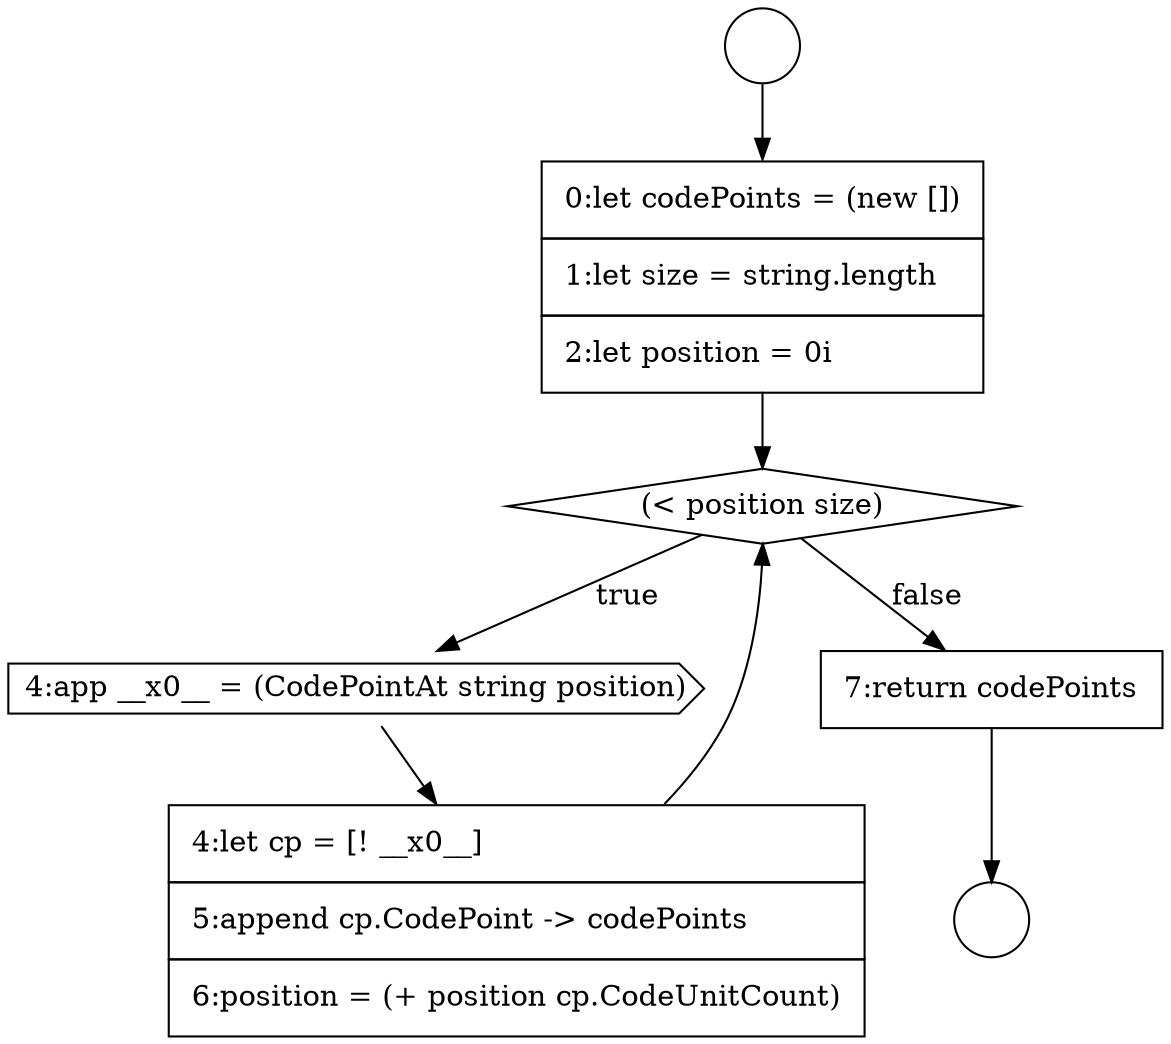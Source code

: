 digraph {
  node3588 [shape=circle label=" " color="black" fillcolor="white" style=filled]
  node3591 [shape=diamond, label=<<font color="black">(&lt; position size)</font>> color="black" fillcolor="white" style=filled]
  node3592 [shape=cds, label=<<font color="black">4:app __x0__ = (CodePointAt string position)</font>> color="black" fillcolor="white" style=filled]
  node3590 [shape=none, margin=0, label=<<font color="black">
    <table border="0" cellborder="1" cellspacing="0" cellpadding="10">
      <tr><td align="left">0:let codePoints = (new [])</td></tr>
      <tr><td align="left">1:let size = string.length</td></tr>
      <tr><td align="left">2:let position = 0i</td></tr>
    </table>
  </font>> color="black" fillcolor="white" style=filled]
  node3594 [shape=none, margin=0, label=<<font color="black">
    <table border="0" cellborder="1" cellspacing="0" cellpadding="10">
      <tr><td align="left">7:return codePoints</td></tr>
    </table>
  </font>> color="black" fillcolor="white" style=filled]
  node3589 [shape=circle label=" " color="black" fillcolor="white" style=filled]
  node3593 [shape=none, margin=0, label=<<font color="black">
    <table border="0" cellborder="1" cellspacing="0" cellpadding="10">
      <tr><td align="left">4:let cp = [! __x0__]</td></tr>
      <tr><td align="left">5:append cp.CodePoint -&gt; codePoints</td></tr>
      <tr><td align="left">6:position = (+ position cp.CodeUnitCount)</td></tr>
    </table>
  </font>> color="black" fillcolor="white" style=filled]
  node3591 -> node3592 [label=<<font color="black">true</font>> color="black"]
  node3591 -> node3594 [label=<<font color="black">false</font>> color="black"]
  node3593 -> node3591 [ color="black"]
  node3590 -> node3591 [ color="black"]
  node3594 -> node3589 [ color="black"]
  node3592 -> node3593 [ color="black"]
  node3588 -> node3590 [ color="black"]
}
